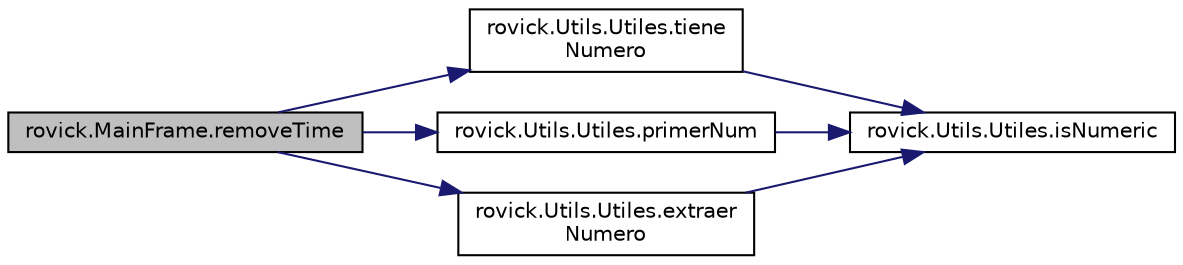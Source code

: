 digraph "rovick.MainFrame.removeTime"
{
  edge [fontname="Helvetica",fontsize="10",labelfontname="Helvetica",labelfontsize="10"];
  node [fontname="Helvetica",fontsize="10",shape=record];
  rankdir="LR";
  Node70 [label="rovick.MainFrame.removeTime",height=0.2,width=0.4,color="black", fillcolor="grey75", style="filled", fontcolor="black"];
  Node70 -> Node71 [color="midnightblue",fontsize="10",style="solid",fontname="Helvetica"];
  Node71 [label="rovick.Utils.Utiles.tiene\lNumero",height=0.2,width=0.4,color="black", fillcolor="white", style="filled",URL="$classrovick_1_1Utils_1_1Utiles.html#a3727c5ee9df98a910159a619889f7bda",tooltip="Metodo que te devuelve true si la cadena pasada contiene algún numero. "];
  Node71 -> Node72 [color="midnightblue",fontsize="10",style="solid",fontname="Helvetica"];
  Node72 [label="rovick.Utils.Utiles.isNumeric",height=0.2,width=0.4,color="black", fillcolor="white", style="filled",URL="$classrovick_1_1Utils_1_1Utiles.html#af34c18d8e5344dc7bbc7be79a1bff7f1",tooltip="Metodo que te devuelve true si la cadena pasada es numérica. "];
  Node70 -> Node73 [color="midnightblue",fontsize="10",style="solid",fontname="Helvetica"];
  Node73 [label="rovick.Utils.Utiles.primerNum",height=0.2,width=0.4,color="black", fillcolor="white", style="filled",URL="$classrovick_1_1Utils_1_1Utiles.html#a6844ffe69749214354abe47b5a4d19ba",tooltip="Metdo que devuelve la posicion del pimier numero numérico de la cadena. "];
  Node73 -> Node72 [color="midnightblue",fontsize="10",style="solid",fontname="Helvetica"];
  Node70 -> Node74 [color="midnightblue",fontsize="10",style="solid",fontname="Helvetica"];
  Node74 [label="rovick.Utils.Utiles.extraer\lNumero",height=0.2,width=0.4,color="black", fillcolor="white", style="filled",URL="$classrovick_1_1Utils_1_1Utiles.html#a7bc6aa7244f58b59cb5d6ae1d87b1cf5",tooltip="Metodo que te devuelve el entero que contine la cadena. "];
  Node74 -> Node72 [color="midnightblue",fontsize="10",style="solid",fontname="Helvetica"];
}
